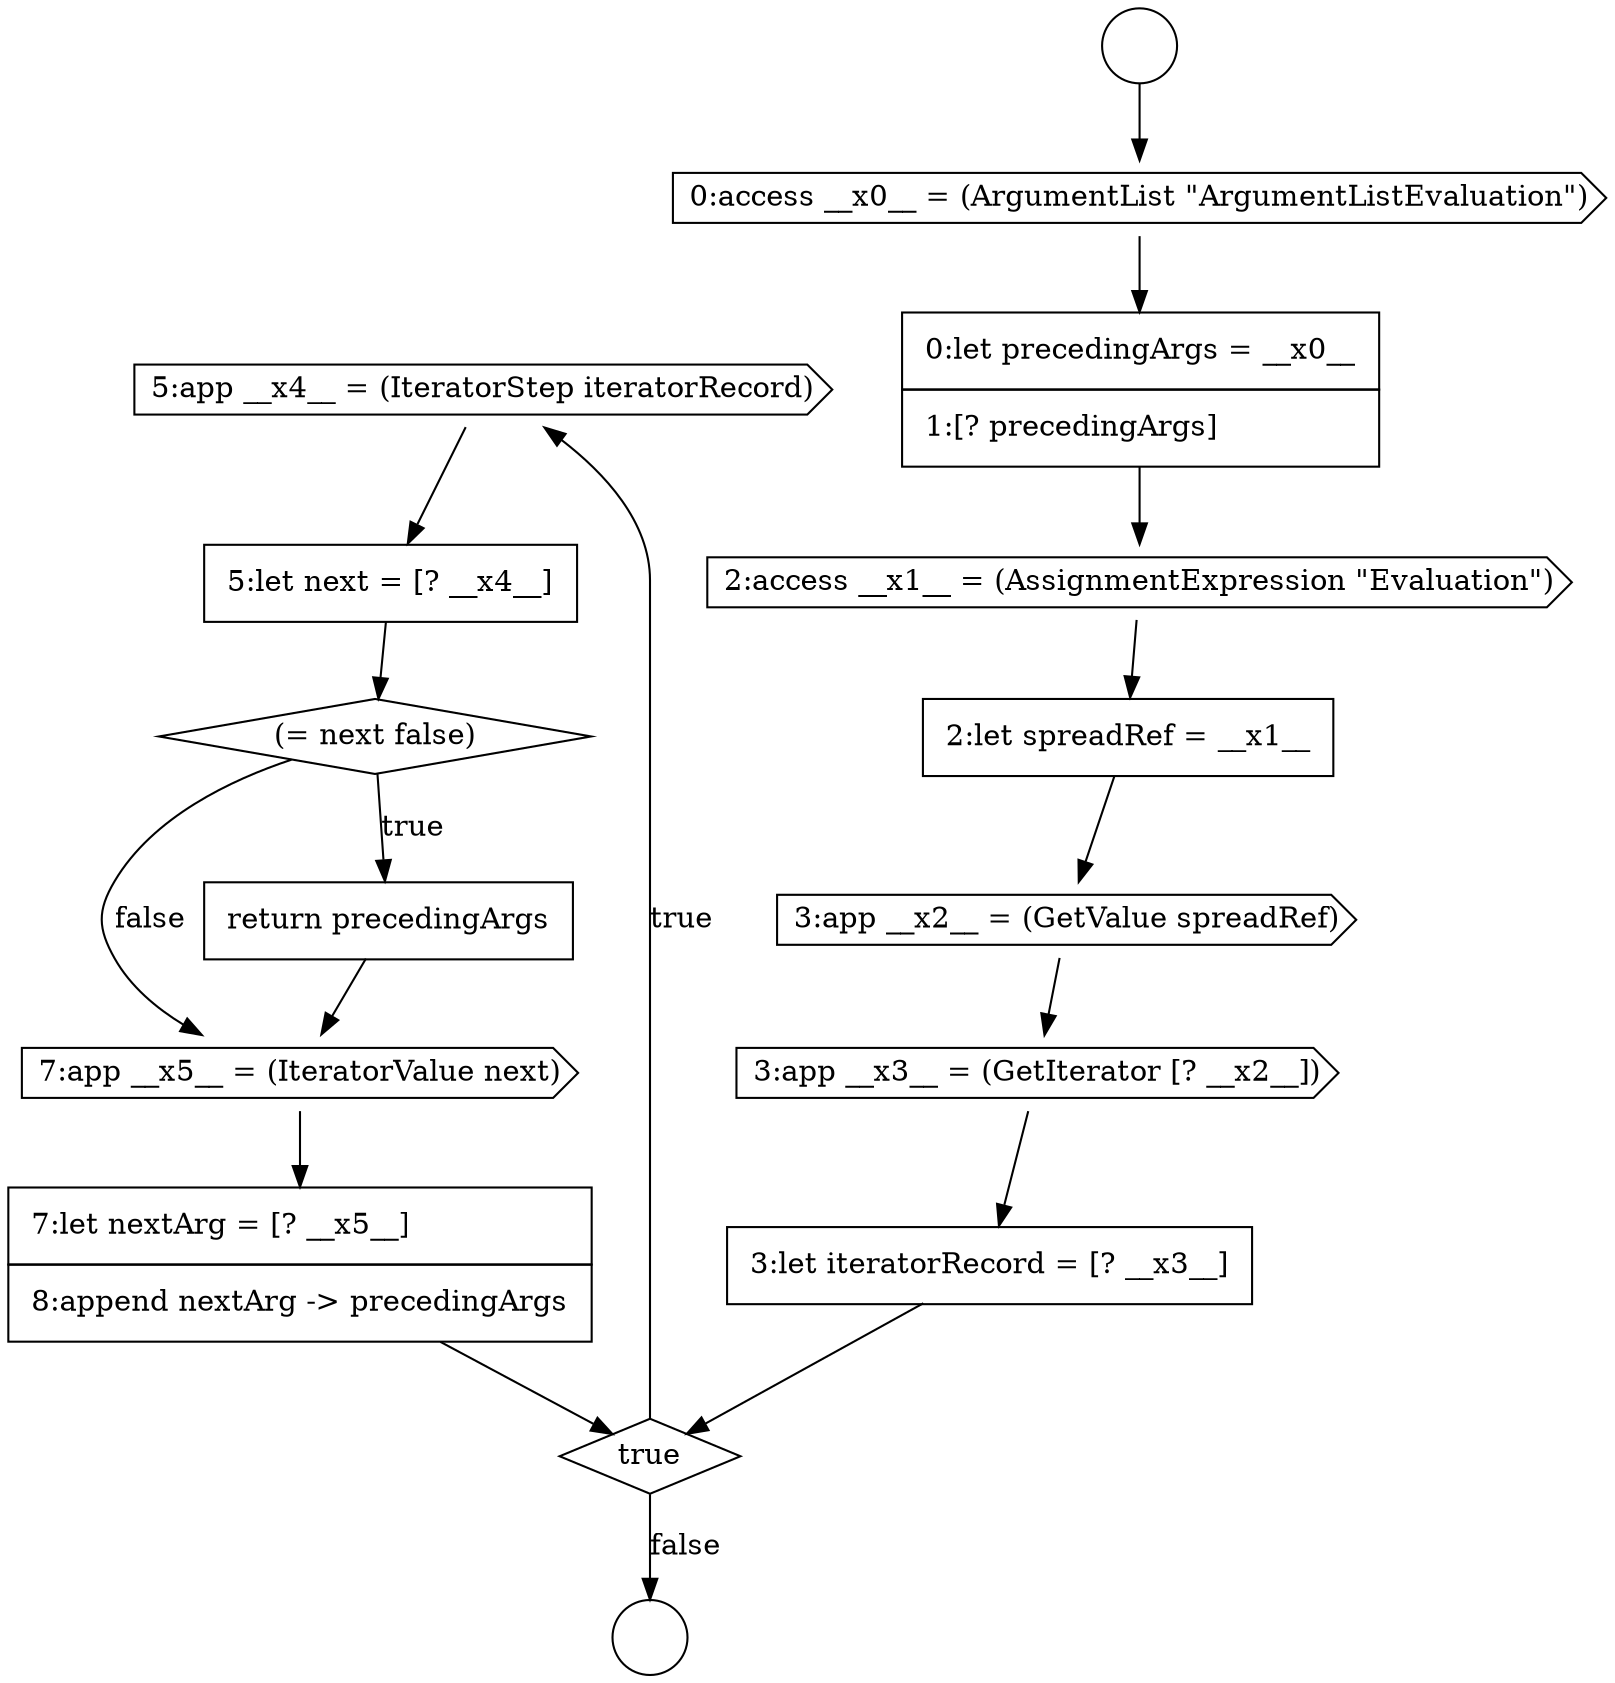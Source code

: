 digraph {
  node4364 [shape=cds, label=<<font color="black">5:app __x4__ = (IteratorStep iteratorRecord)</font>> color="black" fillcolor="white" style=filled]
  node4361 [shape=cds, label=<<font color="black">3:app __x3__ = (GetIterator [? __x2__])</font>> color="black" fillcolor="white" style=filled]
  node4369 [shape=none, margin=0, label=<<font color="black">
    <table border="0" cellborder="1" cellspacing="0" cellpadding="10">
      <tr><td align="left">7:let nextArg = [? __x5__]</td></tr>
      <tr><td align="left">8:append nextArg -&gt; precedingArgs</td></tr>
    </table>
  </font>> color="black" fillcolor="white" style=filled]
  node4362 [shape=none, margin=0, label=<<font color="black">
    <table border="0" cellborder="1" cellspacing="0" cellpadding="10">
      <tr><td align="left">3:let iteratorRecord = [? __x3__]</td></tr>
    </table>
  </font>> color="black" fillcolor="white" style=filled]
  node4355 [shape=circle label=" " color="black" fillcolor="white" style=filled]
  node4363 [shape=diamond, label=<<font color="black">true</font>> color="black" fillcolor="white" style=filled]
  node4358 [shape=cds, label=<<font color="black">2:access __x1__ = (AssignmentExpression &quot;Evaluation&quot;)</font>> color="black" fillcolor="white" style=filled]
  node4368 [shape=cds, label=<<font color="black">7:app __x5__ = (IteratorValue next)</font>> color="black" fillcolor="white" style=filled]
  node4354 [shape=circle label=" " color="black" fillcolor="white" style=filled]
  node4359 [shape=none, margin=0, label=<<font color="black">
    <table border="0" cellborder="1" cellspacing="0" cellpadding="10">
      <tr><td align="left">2:let spreadRef = __x1__</td></tr>
    </table>
  </font>> color="black" fillcolor="white" style=filled]
  node4365 [shape=none, margin=0, label=<<font color="black">
    <table border="0" cellborder="1" cellspacing="0" cellpadding="10">
      <tr><td align="left">5:let next = [? __x4__]</td></tr>
    </table>
  </font>> color="black" fillcolor="white" style=filled]
  node4360 [shape=cds, label=<<font color="black">3:app __x2__ = (GetValue spreadRef)</font>> color="black" fillcolor="white" style=filled]
  node4366 [shape=diamond, label=<<font color="black">(= next false)</font>> color="black" fillcolor="white" style=filled]
  node4356 [shape=cds, label=<<font color="black">0:access __x0__ = (ArgumentList &quot;ArgumentListEvaluation&quot;)</font>> color="black" fillcolor="white" style=filled]
  node4357 [shape=none, margin=0, label=<<font color="black">
    <table border="0" cellborder="1" cellspacing="0" cellpadding="10">
      <tr><td align="left">0:let precedingArgs = __x0__</td></tr>
      <tr><td align="left">1:[? precedingArgs]</td></tr>
    </table>
  </font>> color="black" fillcolor="white" style=filled]
  node4367 [shape=none, margin=0, label=<<font color="black">
    <table border="0" cellborder="1" cellspacing="0" cellpadding="10">
      <tr><td align="left">return precedingArgs</td></tr>
    </table>
  </font>> color="black" fillcolor="white" style=filled]
  node4368 -> node4369 [ color="black"]
  node4364 -> node4365 [ color="black"]
  node4354 -> node4356 [ color="black"]
  node4366 -> node4367 [label=<<font color="black">true</font>> color="black"]
  node4366 -> node4368 [label=<<font color="black">false</font>> color="black"]
  node4365 -> node4366 [ color="black"]
  node4363 -> node4364 [label=<<font color="black">true</font>> color="black"]
  node4363 -> node4355 [label=<<font color="black">false</font>> color="black"]
  node4367 -> node4368 [ color="black"]
  node4357 -> node4358 [ color="black"]
  node4359 -> node4360 [ color="black"]
  node4361 -> node4362 [ color="black"]
  node4360 -> node4361 [ color="black"]
  node4358 -> node4359 [ color="black"]
  node4362 -> node4363 [ color="black"]
  node4369 -> node4363 [ color="black"]
  node4356 -> node4357 [ color="black"]
}
